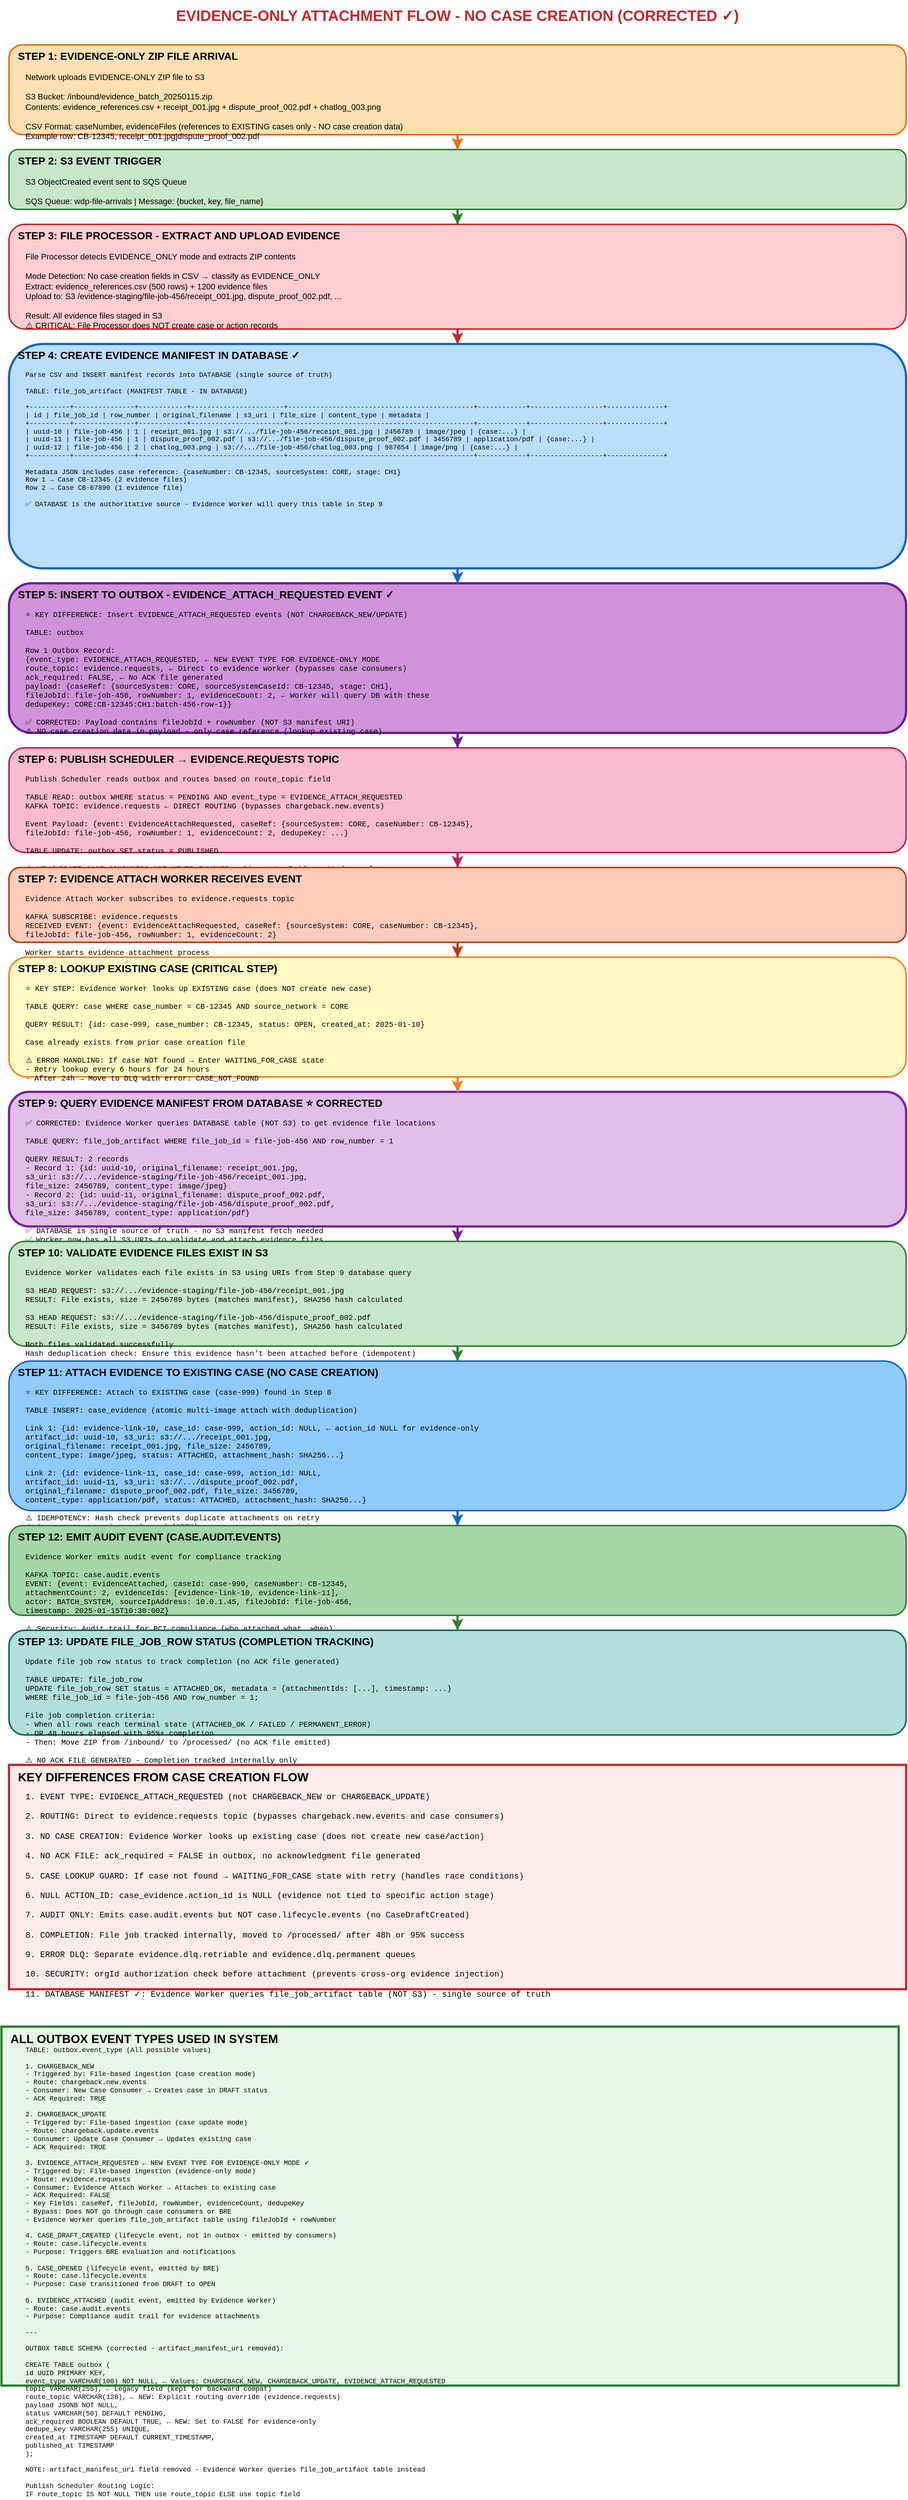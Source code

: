 <mxfile version="28.2.5">
  <diagram id="evidence-only-flow" name="Evidence-Only Data Flow - CORRECTED">
    <mxGraphModel dx="1034" dy="666" grid="1" gridSize="10" guides="1" tooltips="1" connect="1" arrows="1" fold="1" page="1" pageScale="1" pageWidth="1400" pageHeight="3200" math="0" shadow="0">
      <root>
        <mxCell id="0" />
        <mxCell id="1" parent="0" />
        <mxCell id="title" value="EVIDENCE-ONLY ATTACHMENT FLOW - NO CASE CREATION (CORRECTED ✓)" style="text;html=1;strokeColor=none;fillColor=none;align=center;verticalAlign=middle;whiteSpace=wrap;fontSize=20;fontStyle=1;fontColor=#c62828;" parent="1" vertex="1">
          <mxGeometry x="100" y="20" width="1200" height="40" as="geometry" />
        </mxCell>
        <mxCell id="step1-box" value="STEP 1: EVIDENCE-ONLY ZIP FILE ARRIVAL" style="rounded=1;whiteSpace=wrap;html=1;fillColor=#ffe0b2;strokeColor=#ef6c00;fontSize=14;fontStyle=1;align=left;verticalAlign=top;spacingLeft=10;strokeWidth=2;" parent="1" vertex="1">
          <mxGeometry x="100" y="80" width="1200" height="120" as="geometry" />
        </mxCell>
        <mxCell id="step1-detail" value="Network uploads EVIDENCE-ONLY ZIP file to S3&#xa;&#xa;S3 Bucket: /inbound/evidence_batch_20250115.zip&#xa;Contents: evidence_references.csv + receipt_001.jpg + dispute_proof_002.pdf + chatlog_003.png&#xa;&#xa;CSV Format: caseNumber, evidenceFiles (references to EXISTING cases only - NO case creation data)&#xa;Example row: CB-12345, receipt_001.jpg|dispute_proof_002.pdf" style="text;html=1;strokeColor=none;fillColor=none;align=left;verticalAlign=top;whiteSpace=wrap;fontSize=11;spacingLeft=10;" parent="1" vertex="1">
          <mxGeometry x="110" y="110" width="1180" height="80" as="geometry" />
        </mxCell>
        <mxCell id="step2-box" value="STEP 2: S3 EVENT TRIGGER" style="rounded=1;whiteSpace=wrap;html=1;fillColor=#c8e6c9;strokeColor=#2e7d32;fontSize=14;fontStyle=1;align=left;verticalAlign=top;spacingLeft=10;strokeWidth=2;" parent="1" vertex="1">
          <mxGeometry x="100" y="220" width="1200" height="80" as="geometry" />
        </mxCell>
        <mxCell id="step2-detail" value="S3 ObjectCreated event sent to SQS Queue&#xa;&#xa;SQS Queue: wdp-file-arrivals | Message: {bucket, key, file_name}" style="text;html=1;strokeColor=none;fillColor=none;align=left;verticalAlign=top;whiteSpace=wrap;fontSize=11;spacingLeft=10;" parent="1" vertex="1">
          <mxGeometry x="110" y="250" width="1180" height="40" as="geometry" />
        </mxCell>
        <mxCell id="step3-box" value="STEP 3: FILE PROCESSOR - EXTRACT AND UPLOAD EVIDENCE" style="rounded=1;whiteSpace=wrap;html=1;fillColor=#ffcdd2;strokeColor=#c62828;fontSize=14;fontStyle=1;align=left;verticalAlign=top;spacingLeft=10;strokeWidth=2;" parent="1" vertex="1">
          <mxGeometry x="100" y="320" width="1200" height="140" as="geometry" />
        </mxCell>
        <mxCell id="step3-detail" value="File Processor detects EVIDENCE_ONLY mode and extracts ZIP contents&#xa;&#xa;Mode Detection: No case creation fields in CSV → classify as EVIDENCE_ONLY&#xa;Extract: evidence_references.csv (500 rows) + 1200 evidence files&#xa;Upload to: S3 /evidence-staging/file-job-456/receipt_001.jpg, dispute_proof_002.pdf, ...&#xa;&#xa;Result: All evidence files staged in S3&#xa;⚠️ CRITICAL: File Processor does NOT create case or action records" style="text;html=1;strokeColor=none;fillColor=none;align=left;verticalAlign=top;whiteSpace=wrap;fontSize=11;spacingLeft=10;" parent="1" vertex="1">
          <mxGeometry x="110" y="350" width="1180" height="100" as="geometry" />
        </mxCell>
        <mxCell id="step4-box" value="STEP 4: CREATE EVIDENCE MANIFEST IN DATABASE ✓" style="rounded=1;whiteSpace=wrap;html=1;fillColor=#bbdefb;strokeColor=#1565c0;fontSize=14;fontStyle=1;align=left;verticalAlign=top;spacingLeft=10;strokeWidth=3;" parent="1" vertex="1">
          <mxGeometry x="100" y="480" width="1200" height="300" as="geometry" />
        </mxCell>
        <mxCell id="step4-detail" value="Parse CSV and INSERT manifest records into DATABASE (single source of truth)&#xa;&#xa;TABLE: file_job_artifact (MANIFEST TABLE - IN DATABASE)&#xa;&#xa;+----------+---------------+------------+-----------------------+----------------------------------------------+------------+------------------+--------------+&#xa;| id       | file_job_id   | row_number | original_filename     | s3_uri                                       | file_size  | content_type     | metadata     |&#xa;+----------+---------------+------------+-----------------------+----------------------------------------------+------------+------------------+--------------+&#xa;| uuid-10  | file-job-456  | 1          | receipt_001.jpg       | s3://.../file-job-456/receipt_001.jpg        | 2456789    | image/jpeg       | {case:...}   |&#xa;| uuid-11  | file-job-456  | 1          | dispute_proof_002.pdf | s3://.../file-job-456/dispute_proof_002.pdf  | 3456789    | application/pdf  | {case:...}   |&#xa;| uuid-12  | file-job-456  | 2          | chatlog_003.png       | s3://.../file-job-456/chatlog_003.png        | 987654     | image/png        | {case:...}   |&#xa;+----------+---------------+------------+-----------------------+----------------------------------------------+------------+------------------+--------------+&#xa;&#xa;Metadata JSON includes case reference: {caseNumber: CB-12345, sourceSystem: CORE, stage: CH1}&#xa;Row 1 → Case CB-12345 (2 evidence files)&#xa;Row 2 → Case CB-67890 (1 evidence file)&#xa;&#xa;✅ DATABASE is the authoritative source - Evidence Worker will query this table in Step 9" style="text;html=1;strokeColor=none;fillColor=none;align=left;verticalAlign=top;whiteSpace=wrap;fontSize=9;spacingLeft=10;fontFamily=Courier New;" parent="1" vertex="1">
          <mxGeometry x="110" y="510" width="1180" height="260" as="geometry" />
        </mxCell>
        <mxCell id="step5-box" value="STEP 5: INSERT TO OUTBOX - EVIDENCE_ATTACH_REQUESTED EVENT ✓" style="rounded=1;whiteSpace=wrap;html=1;fillColor=#ce93d8;strokeColor=#6a1b9a;fontSize=14;fontStyle=1;align=left;verticalAlign=top;spacingLeft=10;strokeWidth=3;" parent="1" vertex="1">
          <mxGeometry x="100" y="800" width="1200" height="200" as="geometry" />
        </mxCell>
        <mxCell id="step5-detail" value="⭐ KEY DIFFERENCE: Insert EVIDENCE_ATTACH_REQUESTED events (NOT CHARGEBACK_NEW/UPDATE)&#xa;&#xa;TABLE: outbox&#xa;&#xa;Row 1 Outbox Record:&#xa;{event_type: EVIDENCE_ATTACH_REQUESTED,  ← NEW EVENT TYPE FOR EVIDENCE-ONLY MODE&#xa; route_topic: evidence.requests,           ← Direct to evidence worker (bypasses case consumers)&#xa; ack_required: FALSE,                      ← No ACK file generated&#xa; payload: {caseRef: {sourceSystem: CORE, sourceSystemCaseId: CB-12345, stage: CH1},&#xa;           fileJobId: file-job-456, rowNumber: 1, evidenceCount: 2,  ← Worker will query DB with these&#xa;           dedupeKey: CORE:CB-12345:CH1:batch-456-row-1}}&#xa;&#xa;✅ CORRECTED: Payload contains fileJobId + rowNumber (NOT S3 manifest URI)&#xa;⚠️ NO case creation data in payload - only case reference (lookup existing case)" style="text;html=1;strokeColor=none;fillColor=none;align=left;verticalAlign=top;whiteSpace=wrap;fontSize=10;spacingLeft=10;fontFamily=Courier New;" parent="1" vertex="1">
          <mxGeometry x="110" y="830" width="1180" height="160" as="geometry" />
        </mxCell>
        <mxCell id="step6-box" value="STEP 6: PUBLISH SCHEDULER → EVIDENCE.REQUESTS TOPIC" style="rounded=1;whiteSpace=wrap;html=1;fillColor=#f8bbd0;strokeColor=#c2185b;fontSize=14;fontStyle=1;align=left;verticalAlign=top;spacingLeft=10;strokeWidth=2;" parent="1" vertex="1">
          <mxGeometry x="100" y="1020" width="1200" height="140" as="geometry" />
        </mxCell>
        <mxCell id="step6-detail" value="Publish Scheduler reads outbox and routes based on route_topic field&#xa;&#xa;TABLE READ: outbox WHERE status = PENDING AND event_type = EVIDENCE_ATTACH_REQUESTED&#xa;KAFKA TOPIC: evidence.requests  ← DIRECT ROUTING (bypasses chargeback.new.events)&#xa;&#xa;Event Payload: {event: EvidenceAttachRequested, caseRef: {sourceSystem: CORE, caseNumber: CB-12345},&#xa;                fileJobId: file-job-456, rowNumber: 1, evidenceCount: 2, dedupeKey: ...}&#xa;&#xa;TABLE UPDATE: outbox SET status = PUBLISHED&#xa;&#xa;⚠️ NEW/UPDATE CASE CONSUMERS ARE NEVER INVOKED - Direct to Evidence Worker only" style="text;html=1;strokeColor=none;fillColor=none;align=left;verticalAlign=top;whiteSpace=wrap;fontSize=10;spacingLeft=10;fontFamily=Courier New;" parent="1" vertex="1">
          <mxGeometry x="110" y="1050" width="1180" height="100" as="geometry" />
        </mxCell>
        <mxCell id="step7-box" value="STEP 7: EVIDENCE ATTACH WORKER RECEIVES EVENT" style="rounded=1;whiteSpace=wrap;html=1;fillColor=#ffccbc;strokeColor=#bf360c;fontSize=14;fontStyle=1;align=left;verticalAlign=top;spacingLeft=10;strokeWidth=2;" parent="1" vertex="1">
          <mxGeometry x="100" y="1180" width="1200" height="100" as="geometry" />
        </mxCell>
        <mxCell id="step7-detail" value="Evidence Attach Worker subscribes to evidence.requests topic&#xa;&#xa;KAFKA SUBSCRIBE: evidence.requests&#xa;RECEIVED EVENT: {event: EvidenceAttachRequested, caseRef: {sourceSystem: CORE, caseNumber: CB-12345},&#xa;                 fileJobId: file-job-456, rowNumber: 1, evidenceCount: 2}&#xa;&#xa;Worker starts evidence attachment process" style="text;html=1;strokeColor=none;fillColor=none;align=left;verticalAlign=top;whiteSpace=wrap;fontSize=10;spacingLeft=10;fontFamily=Courier New;" parent="1" vertex="1">
          <mxGeometry x="110" y="1210" width="1180" height="60" as="geometry" />
        </mxCell>
        <mxCell id="step8-box" value="STEP 8: LOOKUP EXISTING CASE (CRITICAL STEP)" style="rounded=1;whiteSpace=wrap;html=1;fillColor=#fff9c4;strokeColor=#f57f17;fontSize=14;fontStyle=1;align=left;verticalAlign=top;spacingLeft=10;strokeWidth=2;" parent="1" vertex="1">
          <mxGeometry x="100" y="1300" width="1200" height="160" as="geometry" />
        </mxCell>
        <mxCell id="step8-detail" value="⭐ KEY STEP: Evidence Worker looks up EXISTING case (does NOT create new case)&#xa;&#xa;TABLE QUERY: case WHERE case_number = CB-12345 AND source_network = CORE&#xa;&#xa;QUERY RESULT: {id: case-999, case_number: CB-12345, status: OPEN, created_at: 2025-01-10}&#xa;&#xa;Case already exists from prior case creation file&#xa;&#xa;⚠️ ERROR HANDLING: If case NOT found → Enter WAITING_FOR_CASE state&#xa;   - Retry lookup every 6 hours for 24 hours&#xa;   - After 24h → Move to DLQ with error: CASE_NOT_FOUND&#xa;&#xa;⚠️ AUTHORIZATION CHECK: Verify orgId from event matches case.org_id (prevent cross-org attach)" style="text;html=1;strokeColor=none;fillColor=none;align=left;verticalAlign=top;whiteSpace=wrap;fontSize=10;spacingLeft=10;fontFamily=Courier New;" parent="1" vertex="1">
          <mxGeometry x="110" y="1330" width="1180" height="120" as="geometry" />
        </mxCell>
        <mxCell id="step9-box" value="STEP 9: QUERY EVIDENCE MANIFEST FROM DATABASE ⭐ CORRECTED" style="rounded=1;whiteSpace=wrap;html=1;fillColor=#e1bee7;strokeColor=#7b1fa2;fontSize=14;fontStyle=1;align=left;verticalAlign=top;spacingLeft=10;strokeWidth=3;" parent="1" vertex="1">
          <mxGeometry x="100" y="1480" width="1200" height="180" as="geometry" />
        </mxCell>
        <mxCell id="step9-detail" value="✅ CORRECTED: Evidence Worker queries DATABASE table (NOT S3) to get evidence file locations&#xa;&#xa;TABLE QUERY: file_job_artifact WHERE file_job_id = file-job-456 AND row_number = 1&#xa;&#xa;QUERY RESULT: 2 records&#xa;- Record 1: {id: uuid-10, original_filename: receipt_001.jpg, &#xa;             s3_uri: s3://.../evidence-staging/file-job-456/receipt_001.jpg,&#xa;             file_size: 2456789, content_type: image/jpeg}&#xa;- Record 2: {id: uuid-11, original_filename: dispute_proof_002.pdf, &#xa;             s3_uri: s3://.../evidence-staging/file-job-456/dispute_proof_002.pdf,&#xa;             file_size: 3456789, content_type: application/pdf}&#xa;&#xa;✅ DATABASE is single source of truth - no S3 manifest fetch needed&#xa;✅ Worker now has all S3 URIs to validate and attach evidence files" style="text;html=1;strokeColor=none;fillColor=none;align=left;verticalAlign=top;whiteSpace=wrap;fontSize=10;spacingLeft=10;fontFamily=Courier New;" parent="1" vertex="1">
          <mxGeometry x="110" y="1510" width="1180" height="140" as="geometry" />
        </mxCell>
        <mxCell id="step10-box" value="STEP 10: VALIDATE EVIDENCE FILES EXIST IN S3" style="rounded=1;whiteSpace=wrap;html=1;fillColor=#c8e6c9;strokeColor=#2e7d32;fontSize=14;fontStyle=1;align=left;verticalAlign=top;spacingLeft=10;strokeWidth=2;" parent="1" vertex="1">
          <mxGeometry x="100" y="1680" width="1200" height="140" as="geometry" />
        </mxCell>
        <mxCell id="step10-detail" value="Evidence Worker validates each file exists in S3 using URIs from Step 9 database query&#xa;&#xa;S3 HEAD REQUEST: s3://.../evidence-staging/file-job-456/receipt_001.jpg&#xa;RESULT: File exists, size = 2456789 bytes (matches manifest), SHA256 hash calculated&#xa;&#xa;S3 HEAD REQUEST: s3://.../evidence-staging/file-job-456/dispute_proof_002.pdf&#xa;RESULT: File exists, size = 3456789 bytes (matches manifest), SHA256 hash calculated&#xa;&#xa;Both files validated successfully&#xa;Hash deduplication check: Ensure this evidence hasn&#39;t been attached before (idempotent)" style="text;html=1;strokeColor=none;fillColor=none;align=left;verticalAlign=top;whiteSpace=wrap;fontSize=10;spacingLeft=10;fontFamily=Courier New;" parent="1" vertex="1">
          <mxGeometry x="110" y="1710" width="1180" height="100" as="geometry" />
        </mxCell>
        <mxCell id="step11-box" value="STEP 11: ATTACH EVIDENCE TO EXISTING CASE (NO CASE CREATION)" style="rounded=1;whiteSpace=wrap;html=1;fillColor=#90caf9;strokeColor=#1565c0;fontSize=14;fontStyle=1;align=left;verticalAlign=top;spacingLeft=10;strokeWidth=2;" parent="1" vertex="1">
          <mxGeometry x="100" y="1840" width="1200" height="200" as="geometry" />
        </mxCell>
        <mxCell id="step11-detail" value="⭐ KEY DIFFERENCE: Attach to EXISTING case (case-999) found in Step 8&#xa;&#xa;TABLE INSERT: case_evidence (atomic multi-image attach with deduplication)&#xa;&#xa;Link 1: {id: evidence-link-10, case_id: case-999, action_id: NULL,  ← action_id NULL for evidence-only&#xa;         artifact_id: uuid-10, s3_uri: s3://.../receipt_001.jpg,&#xa;         original_filename: receipt_001.jpg, file_size: 2456789,&#xa;         content_type: image/jpeg, status: ATTACHED, attachment_hash: SHA256...}&#xa;&#xa;Link 2: {id: evidence-link-11, case_id: case-999, action_id: NULL,&#xa;         artifact_id: uuid-11, s3_uri: s3://.../dispute_proof_002.pdf,&#xa;         original_filename: dispute_proof_002.pdf, file_size: 3456789,&#xa;         content_type: application/pdf, status: ATTACHED, attachment_hash: SHA256...}&#xa;&#xa;⚠️ IDEMPOTENCY: Hash check prevents duplicate attachments on retry&#xa;⚠️ Case status remains unchanged (OPEN) - no case state transition" style="text;html=1;strokeColor=none;fillColor=none;align=left;verticalAlign=top;whiteSpace=wrap;fontSize=10;spacingLeft=10;fontFamily=Courier New;" parent="1" vertex="1">
          <mxGeometry x="110" y="1870" width="1180" height="160" as="geometry" />
        </mxCell>
        <mxCell id="step12-box" value="STEP 12: EMIT AUDIT EVENT (CASE.AUDIT.EVENTS)" style="rounded=1;whiteSpace=wrap;html=1;fillColor=#a5d6a7;strokeColor=#2e7d32;fontSize=14;fontStyle=1;align=left;verticalAlign=top;spacingLeft=10;strokeWidth=2;" parent="1" vertex="1">
          <mxGeometry x="100" y="2060" width="1200" height="120" as="geometry" />
        </mxCell>
        <mxCell id="step12-detail" value="Evidence Worker emits audit event for compliance tracking&#xa;&#xa;KAFKA TOPIC: case.audit.events&#xa;EVENT: {event: EvidenceAttached, caseId: case-999, caseNumber: CB-12345,&#xa;        attachmentCount: 2, evidenceIds: [evidence-link-10, evidence-link-11],&#xa;        actor: BATCH_SYSTEM, sourceIpAddress: 10.0.1.45, fileJobId: file-job-456,&#xa;        timestamp: 2025-01-15T10:30:00Z}&#xa;&#xa;⚠️ Security: Audit trail for PCI compliance (who attached what, when)" style="text;html=1;strokeColor=none;fillColor=none;align=left;verticalAlign=top;whiteSpace=wrap;fontSize=10;spacingLeft=10;fontFamily=Courier New;" parent="1" vertex="1">
          <mxGeometry x="110" y="2090" width="1180" height="80" as="geometry" />
        </mxCell>
        <mxCell id="step13-box" value="STEP 13: UPDATE FILE_JOB_ROW STATUS (COMPLETION TRACKING)" style="rounded=1;whiteSpace=wrap;html=1;fillColor=#b2dfdb;strokeColor=#00695c;fontSize=14;fontStyle=1;align=left;verticalAlign=top;spacingLeft=10;strokeWidth=2;" parent="1" vertex="1">
          <mxGeometry x="100" y="2200" width="1200" height="140" as="geometry" />
        </mxCell>
        <mxCell id="step13-detail" value="Update file job row status to track completion (no ACK file generated)&#xa;&#xa;TABLE UPDATE: file_job_row&#xa;UPDATE file_job_row SET status = ATTACHED_OK, metadata = {attachmentIds: [...], timestamp: ...}&#xa;WHERE file_job_id = file-job-456 AND row_number = 1;&#xa;&#xa;File job completion criteria:&#xa;- When all rows reach terminal state (ATTACHED_OK / FAILED / PERMANENT_ERROR)&#xa;- OR 48 hours elapsed with 95%+ completion&#xa;- Then: Move ZIP from /inbound/ to /processed/ (no ACK file emitted)&#xa;&#xa;⚠️ NO ACK FILE GENERATED - Completion tracked internally only" style="text;html=1;strokeColor=none;fillColor=none;align=left;verticalAlign=top;whiteSpace=wrap;fontSize=10;spacingLeft=10;fontFamily=Courier New;" parent="1" vertex="1">
          <mxGeometry x="110" y="2230" width="1180" height="100" as="geometry" />
        </mxCell>
        <mxCell id="diff-box" value="KEY DIFFERENCES FROM CASE CREATION FLOW" style="rounded=0;whiteSpace=wrap;html=1;fillColor=#ffebee;strokeColor=#c62828;fontSize=16;fontStyle=1;align=left;verticalAlign=top;spacingLeft=10;strokeWidth=3;" parent="1" vertex="1">
          <mxGeometry x="100" y="2380" width="1200" height="300" as="geometry" />
        </mxCell>
        <mxCell id="diff-detail" value="1. EVENT TYPE: EVIDENCE_ATTACH_REQUESTED (not CHARGEBACK_NEW or CHARGEBACK_UPDATE)&#xa;&#xa;2. ROUTING: Direct to evidence.requests topic (bypasses chargeback.new.events and case consumers)&#xa;&#xa;3. NO CASE CREATION: Evidence Worker looks up existing case (does not create new case/action)&#xa;&#xa;4. NO ACK FILE: ack_required = FALSE in outbox, no acknowledgment file generated&#xa;&#xa;5. CASE LOOKUP GUARD: If case not found → WAITING_FOR_CASE state with retry (handles race conditions)&#xa;&#xa;6. NULL ACTION_ID: case_evidence.action_id is NULL (evidence not tied to specific action stage)&#xa;&#xa;7. AUDIT ONLY: Emits case.audit.events but NOT case.lifecycle.events (no CaseDraftCreated)&#xa;&#xa;8. COMPLETION: File job tracked internally, moved to /processed/ after 48h or 95% success&#xa;&#xa;9. ERROR DLQ: Separate evidence.dlq.retriable and evidence.dlq.permanent queues&#xa;&#xa;10. SECURITY: orgId authorization check before attachment (prevents cross-org evidence injection)&#xa;&#xa;11. DATABASE MANIFEST ✓: Evidence Worker queries file_job_artifact table (NOT S3) - single source of truth" style="text;html=1;strokeColor=none;fillColor=none;align=left;verticalAlign=top;whiteSpace=wrap;fontSize=11;spacingLeft=10;fontFamily=Courier New;" parent="1" vertex="1">
          <mxGeometry x="110" y="2410" width="1180" height="260" as="geometry" />
        </mxCell>
        <mxCell id="events-box" value="ALL OUTBOX EVENT TYPES USED IN SYSTEM" style="rounded=0;whiteSpace=wrap;html=1;fillColor=#e8f5e9;strokeColor=#2e7d32;fontSize=16;fontStyle=1;align=left;verticalAlign=top;spacingLeft=10;strokeWidth=3;" parent="1" vertex="1">
          <mxGeometry x="90" y="2730" width="1200" height="480" as="geometry" />
        </mxCell>
        <mxCell id="events-detail" value="TABLE: outbox.event_type (All possible values)&#xa;&#xa;1. CHARGEBACK_NEW&#xa;   - Triggered by: File-based ingestion (case creation mode)&#xa;   - Route: chargeback.new.events&#xa;   - Consumer: New Case Consumer → Creates case in DRAFT status&#xa;   - ACK Required: TRUE&#xa;&#xa;2. CHARGEBACK_UPDATE&#xa;   - Triggered by: File-based ingestion (case update mode)&#xa;   - Route: chargeback.update.events&#xa;   - Consumer: Update Case Consumer → Updates existing case&#xa;   - ACK Required: TRUE&#xa;&#xa;3. EVIDENCE_ATTACH_REQUESTED  ← NEW EVENT TYPE FOR EVIDENCE-ONLY MODE ✓&#xa;   - Triggered by: File-based ingestion (evidence-only mode)&#xa;   - Route: evidence.requests&#xa;   - Consumer: Evidence Attach Worker → Attaches to existing case&#xa;   - ACK Required: FALSE&#xa;   - Key Fields: caseRef, fileJobId, rowNumber, evidenceCount, dedupeKey&#xa;   - Bypass: Does NOT go through case consumers or BRE&#xa;   - Evidence Worker queries file_job_artifact table using fileJobId + rowNumber&#xa;&#xa;4. CASE_DRAFT_CREATED (lifecycle event, not in outbox - emitted by consumers)&#xa;   - Route: case.lifecycle.events&#xa;   - Purpose: Triggers BRE evaluation and notifications&#xa;&#xa;5. CASE_OPENED (lifecycle event, emitted by BRE)&#xa;   - Route: case.lifecycle.events&#xa;   - Purpose: Case transitioned from DRAFT to OPEN&#xa;&#xa;6. EVIDENCE_ATTACHED (audit event, emitted by Evidence Worker)&#xa;   - Route: case.audit.events&#xa;   - Purpose: Compliance audit trail for evidence attachments&#xa;&#xa;---&#xa;&#xa;OUTBOX TABLE SCHEMA (corrected - artifact_manifest_uri removed):&#xa;&#xa;CREATE TABLE outbox (&#xa;    id                  UUID PRIMARY KEY,&#xa;    event_type          VARCHAR(100) NOT NULL,  ← Values: CHARGEBACK_NEW, CHARGEBACK_UPDATE, EVIDENCE_ATTACH_REQUESTED&#xa;    topic               VARCHAR(255),           ← Legacy field (kept for backward compat)&#xa;    route_topic         VARCHAR(128),           ← NEW: Explicit routing override (evidence.requests)&#xa;    payload             JSONB NOT NULL,&#xa;    status              VARCHAR(50) DEFAULT PENDING,&#xa;    ack_required        BOOLEAN DEFAULT TRUE,   ← NEW: Set to FALSE for evidence-only&#xa;    dedupe_key          VARCHAR(255) UNIQUE,&#xa;    created_at          TIMESTAMP DEFAULT CURRENT_TIMESTAMP,&#xa;    published_at        TIMESTAMP&#xa;);&#xa;&#xa;NOTE: artifact_manifest_uri field removed - Evidence Worker queries file_job_artifact table instead&#xa;&#xa;Publish Scheduler Routing Logic:&#xa;IF route_topic IS NOT NULL THEN use route_topic ELSE use topic field" style="text;html=1;strokeColor=none;fillColor=none;align=left;verticalAlign=top;whiteSpace=wrap;fontSize=9;spacingLeft=10;fontFamily=Courier New;" parent="1" vertex="1">
          <mxGeometry x="110" y="2750" width="1180" height="440" as="geometry" />
        </mxCell>
        <mxCell id="arr1" style="edgeStyle=orthogonalEdgeStyle;rounded=0;orthogonalLoop=1;jettySize=auto;html=1;strokeWidth=3;strokeColor=#ef6c00;entryX=0.5;entryY=0;" parent="1" source="step1-box" target="step2-box" edge="1">
          <mxGeometry relative="1" as="geometry" />
        </mxCell>
        <mxCell id="arr2" style="edgeStyle=orthogonalEdgeStyle;rounded=0;orthogonalLoop=1;jettySize=auto;html=1;strokeWidth=3;strokeColor=#2e7d32;entryX=0.5;entryY=0;" parent="1" source="step2-box" target="step3-box" edge="1">
          <mxGeometry relative="1" as="geometry" />
        </mxCell>
        <mxCell id="arr3" style="edgeStyle=orthogonalEdgeStyle;rounded=0;orthogonalLoop=1;jettySize=auto;html=1;strokeWidth=3;strokeColor=#c62828;entryX=0.5;entryY=0;" parent="1" source="step3-box" target="step4-box" edge="1">
          <mxGeometry relative="1" as="geometry" />
        </mxCell>
        <mxCell id="arr4" style="edgeStyle=orthogonalEdgeStyle;rounded=0;orthogonalLoop=1;jettySize=auto;html=1;strokeWidth=3;strokeColor=#1565c0;entryX=0.5;entryY=0;" parent="1" source="step4-box" target="step5-box" edge="1">
          <mxGeometry relative="1" as="geometry" />
        </mxCell>
        <mxCell id="arr5" style="edgeStyle=orthogonalEdgeStyle;rounded=0;orthogonalLoop=1;jettySize=auto;html=1;strokeWidth=3;strokeColor=#6a1b9a;entryX=0.5;entryY=0;" parent="1" source="step5-box" target="step6-box" edge="1">
          <mxGeometry relative="1" as="geometry" />
        </mxCell>
        <mxCell id="arr6" style="edgeStyle=orthogonalEdgeStyle;rounded=0;orthogonalLoop=1;jettySize=auto;html=1;strokeWidth=3;strokeColor=#c2185b;entryX=0.5;entryY=0;" parent="1" source="step6-box" target="step7-box" edge="1">
          <mxGeometry relative="1" as="geometry" />
        </mxCell>
        <mxCell id="arr7" style="edgeStyle=orthogonalEdgeStyle;rounded=0;orthogonalLoop=1;jettySize=auto;html=1;strokeWidth=3;strokeColor=#bf360c;entryX=0.5;entryY=0;" parent="1" source="step7-box" target="step8-box" edge="1">
          <mxGeometry relative="1" as="geometry" />
        </mxCell>
        <mxCell id="arr8" style="edgeStyle=orthogonalEdgeStyle;rounded=0;orthogonalLoop=1;jettySize=auto;html=1;strokeWidth=3;strokeColor=#f57f17;entryX=0.5;entryY=0;" parent="1" source="step8-box" target="step9-box" edge="1">
          <mxGeometry relative="1" as="geometry" />
        </mxCell>
        <mxCell id="arr9" style="edgeStyle=orthogonalEdgeStyle;rounded=0;orthogonalLoop=1;jettySize=auto;html=1;strokeWidth=3;strokeColor=#7b1fa2;entryX=0.5;entryY=0;" parent="1" source="step9-box" target="step10-box" edge="1">
          <mxGeometry relative="1" as="geometry" />
        </mxCell>
        <mxCell id="arr10" style="edgeStyle=orthogonalEdgeStyle;rounded=0;orthogonalLoop=1;jettySize=auto;html=1;strokeWidth=3;strokeColor=#2e7d32;entryX=0.5;entryY=0;" parent="1" source="step10-box" target="step11-box" edge="1">
          <mxGeometry relative="1" as="geometry" />
        </mxCell>
        <mxCell id="arr11" style="edgeStyle=orthogonalEdgeStyle;rounded=0;orthogonalLoop=1;jettySize=auto;html=1;strokeWidth=3;strokeColor=#1565c0;entryX=0.5;entryY=0;" parent="1" source="step11-box" target="step12-box" edge="1">
          <mxGeometry relative="1" as="geometry" />
        </mxCell>
        <mxCell id="arr12" style="edgeStyle=orthogonalEdgeStyle;rounded=0;orthogonalLoop=1;jettySize=auto;html=1;strokeWidth=3;strokeColor=#2e7d32;entryX=0.5;entryY=0;" parent="1" source="step12-box" target="step13-box" edge="1">
          <mxGeometry relative="1" as="geometry" />
        </mxCell>
      </root>
    </mxGraphModel>
  </diagram>
</mxfile>
